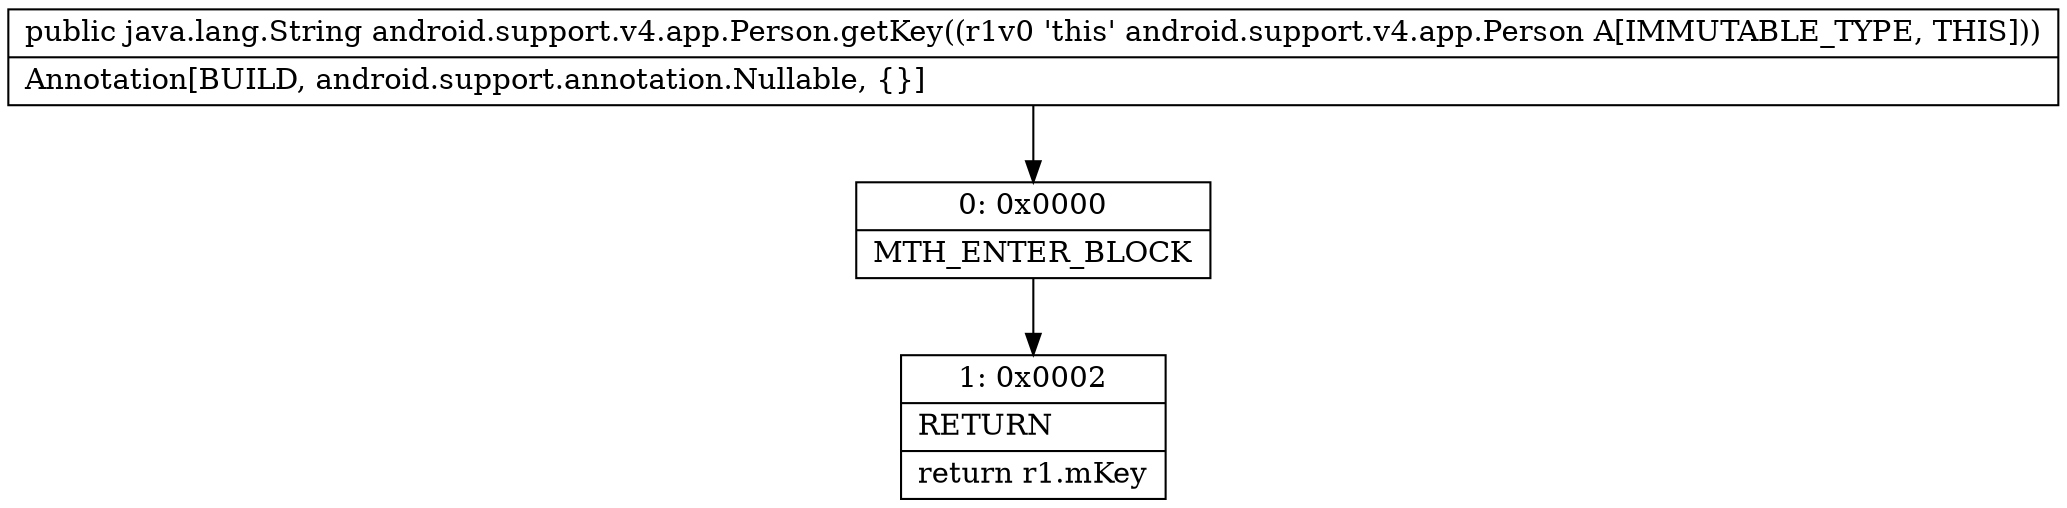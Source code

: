 digraph "CFG forandroid.support.v4.app.Person.getKey()Ljava\/lang\/String;" {
Node_0 [shape=record,label="{0\:\ 0x0000|MTH_ENTER_BLOCK\l}"];
Node_1 [shape=record,label="{1\:\ 0x0002|RETURN\l|return r1.mKey\l}"];
MethodNode[shape=record,label="{public java.lang.String android.support.v4.app.Person.getKey((r1v0 'this' android.support.v4.app.Person A[IMMUTABLE_TYPE, THIS]))  | Annotation[BUILD, android.support.annotation.Nullable, \{\}]\l}"];
MethodNode -> Node_0;
Node_0 -> Node_1;
}

